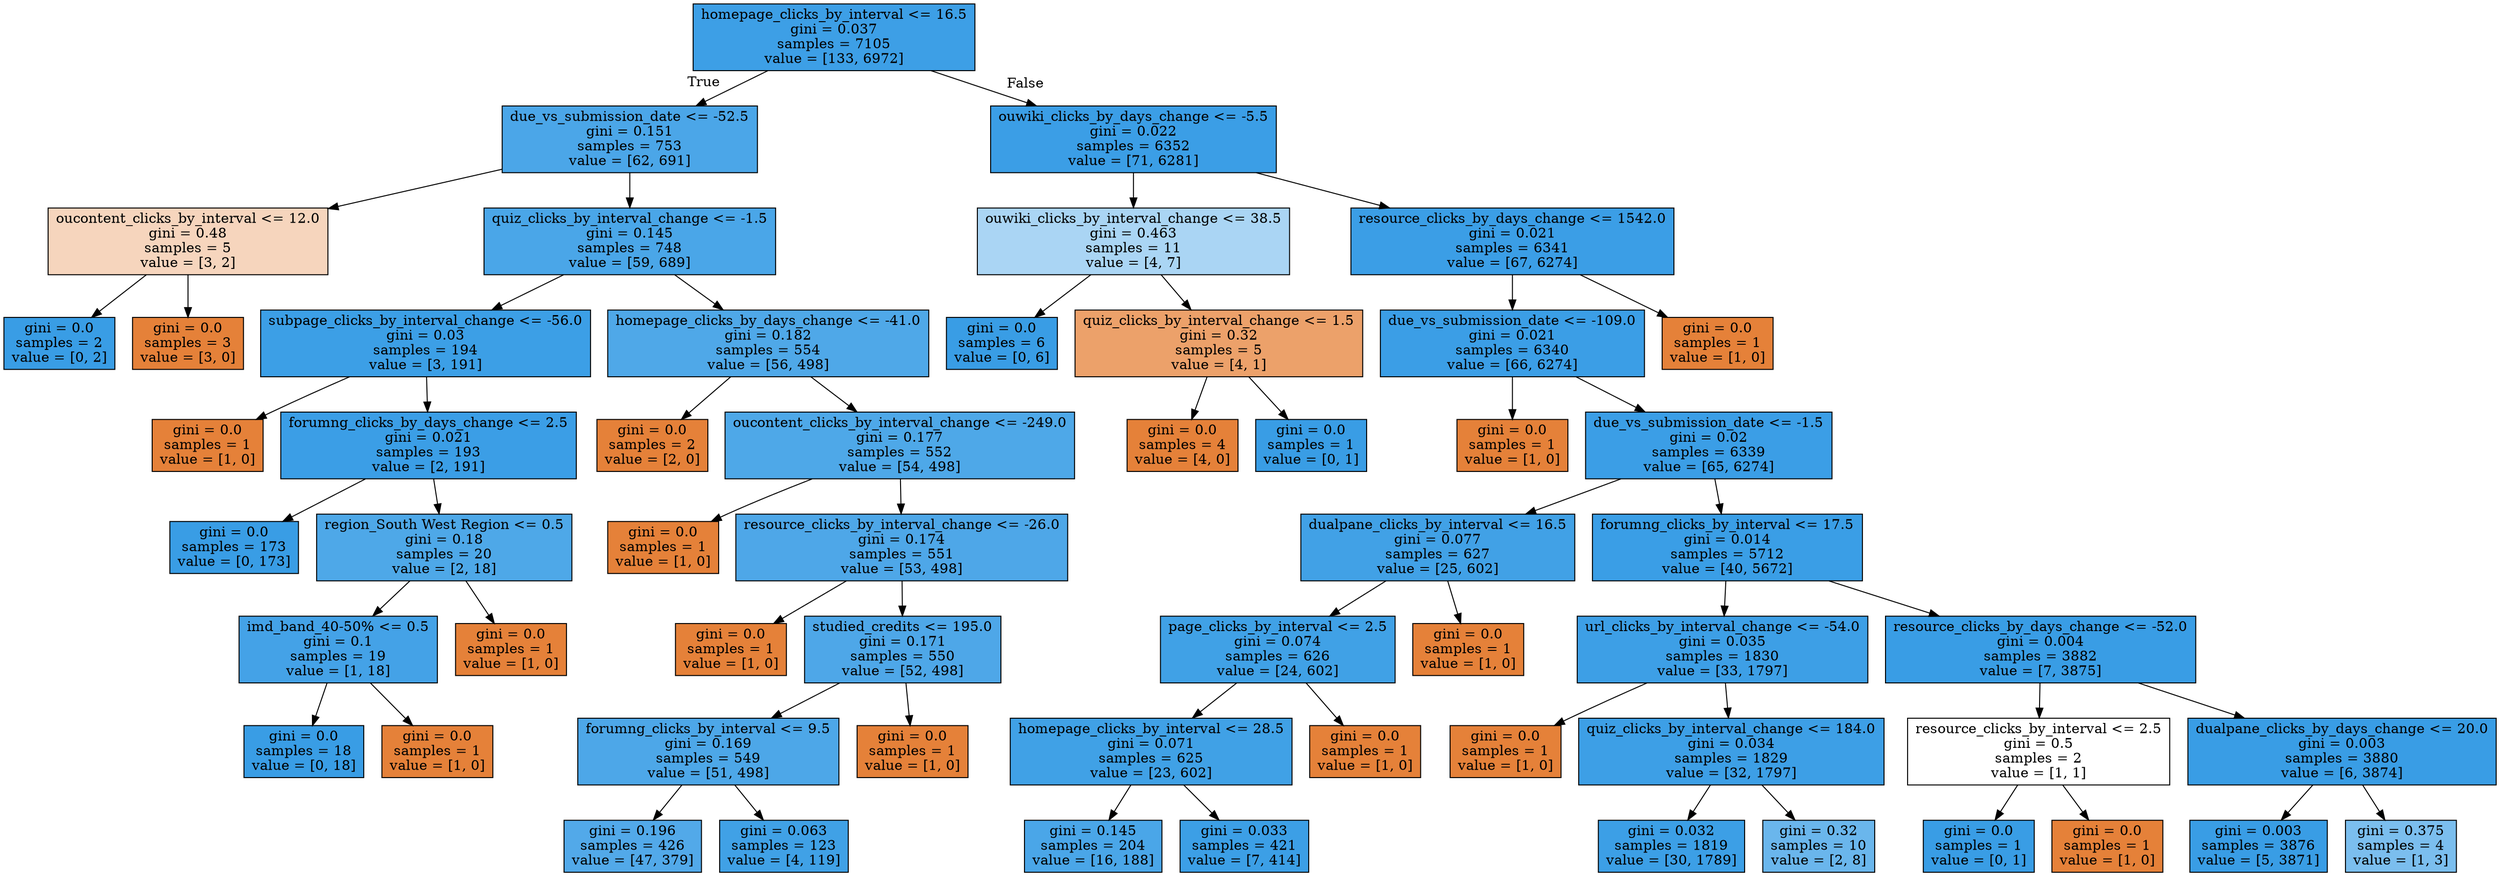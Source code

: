 digraph Tree {
node [shape=box, style="filled", color="black"] ;
0 [label="homepage_clicks_by_interval <= 16.5\ngini = 0.037\nsamples = 7105\nvalue = [133, 6972]", fillcolor="#399de5fa"] ;
1 [label="due_vs_submission_date <= -52.5\ngini = 0.151\nsamples = 753\nvalue = [62, 691]", fillcolor="#399de5e8"] ;
0 -> 1 [labeldistance=2.5, labelangle=45, headlabel="True"] ;
2 [label="oucontent_clicks_by_interval <= 12.0\ngini = 0.48\nsamples = 5\nvalue = [3, 2]", fillcolor="#e5813955"] ;
1 -> 2 ;
3 [label="gini = 0.0\nsamples = 2\nvalue = [0, 2]", fillcolor="#399de5ff"] ;
2 -> 3 ;
4 [label="gini = 0.0\nsamples = 3\nvalue = [3, 0]", fillcolor="#e58139ff"] ;
2 -> 4 ;
5 [label="quiz_clicks_by_interval_change <= -1.5\ngini = 0.145\nsamples = 748\nvalue = [59, 689]", fillcolor="#399de5e9"] ;
1 -> 5 ;
6 [label="subpage_clicks_by_interval_change <= -56.0\ngini = 0.03\nsamples = 194\nvalue = [3, 191]", fillcolor="#399de5fb"] ;
5 -> 6 ;
7 [label="gini = 0.0\nsamples = 1\nvalue = [1, 0]", fillcolor="#e58139ff"] ;
6 -> 7 ;
8 [label="forumng_clicks_by_days_change <= 2.5\ngini = 0.021\nsamples = 193\nvalue = [2, 191]", fillcolor="#399de5fc"] ;
6 -> 8 ;
9 [label="gini = 0.0\nsamples = 173\nvalue = [0, 173]", fillcolor="#399de5ff"] ;
8 -> 9 ;
10 [label="region_South West Region <= 0.5\ngini = 0.18\nsamples = 20\nvalue = [2, 18]", fillcolor="#399de5e3"] ;
8 -> 10 ;
11 [label="imd_band_40-50% <= 0.5\ngini = 0.1\nsamples = 19\nvalue = [1, 18]", fillcolor="#399de5f1"] ;
10 -> 11 ;
12 [label="gini = 0.0\nsamples = 18\nvalue = [0, 18]", fillcolor="#399de5ff"] ;
11 -> 12 ;
13 [label="gini = 0.0\nsamples = 1\nvalue = [1, 0]", fillcolor="#e58139ff"] ;
11 -> 13 ;
14 [label="gini = 0.0\nsamples = 1\nvalue = [1, 0]", fillcolor="#e58139ff"] ;
10 -> 14 ;
15 [label="homepage_clicks_by_days_change <= -41.0\ngini = 0.182\nsamples = 554\nvalue = [56, 498]", fillcolor="#399de5e2"] ;
5 -> 15 ;
16 [label="gini = 0.0\nsamples = 2\nvalue = [2, 0]", fillcolor="#e58139ff"] ;
15 -> 16 ;
17 [label="oucontent_clicks_by_interval_change <= -249.0\ngini = 0.177\nsamples = 552\nvalue = [54, 498]", fillcolor="#399de5e3"] ;
15 -> 17 ;
18 [label="gini = 0.0\nsamples = 1\nvalue = [1, 0]", fillcolor="#e58139ff"] ;
17 -> 18 ;
19 [label="resource_clicks_by_interval_change <= -26.0\ngini = 0.174\nsamples = 551\nvalue = [53, 498]", fillcolor="#399de5e4"] ;
17 -> 19 ;
20 [label="gini = 0.0\nsamples = 1\nvalue = [1, 0]", fillcolor="#e58139ff"] ;
19 -> 20 ;
21 [label="studied_credits <= 195.0\ngini = 0.171\nsamples = 550\nvalue = [52, 498]", fillcolor="#399de5e4"] ;
19 -> 21 ;
22 [label="forumng_clicks_by_interval <= 9.5\ngini = 0.169\nsamples = 549\nvalue = [51, 498]", fillcolor="#399de5e5"] ;
21 -> 22 ;
23 [label="gini = 0.196\nsamples = 426\nvalue = [47, 379]", fillcolor="#399de5df"] ;
22 -> 23 ;
24 [label="gini = 0.063\nsamples = 123\nvalue = [4, 119]", fillcolor="#399de5f6"] ;
22 -> 24 ;
25 [label="gini = 0.0\nsamples = 1\nvalue = [1, 0]", fillcolor="#e58139ff"] ;
21 -> 25 ;
26 [label="ouwiki_clicks_by_days_change <= -5.5\ngini = 0.022\nsamples = 6352\nvalue = [71, 6281]", fillcolor="#399de5fc"] ;
0 -> 26 [labeldistance=2.5, labelangle=-45, headlabel="False"] ;
27 [label="ouwiki_clicks_by_interval_change <= 38.5\ngini = 0.463\nsamples = 11\nvalue = [4, 7]", fillcolor="#399de56d"] ;
26 -> 27 ;
28 [label="gini = 0.0\nsamples = 6\nvalue = [0, 6]", fillcolor="#399de5ff"] ;
27 -> 28 ;
29 [label="quiz_clicks_by_interval_change <= 1.5\ngini = 0.32\nsamples = 5\nvalue = [4, 1]", fillcolor="#e58139bf"] ;
27 -> 29 ;
30 [label="gini = 0.0\nsamples = 4\nvalue = [4, 0]", fillcolor="#e58139ff"] ;
29 -> 30 ;
31 [label="gini = 0.0\nsamples = 1\nvalue = [0, 1]", fillcolor="#399de5ff"] ;
29 -> 31 ;
32 [label="resource_clicks_by_days_change <= 1542.0\ngini = 0.021\nsamples = 6341\nvalue = [67, 6274]", fillcolor="#399de5fc"] ;
26 -> 32 ;
33 [label="due_vs_submission_date <= -109.0\ngini = 0.021\nsamples = 6340\nvalue = [66, 6274]", fillcolor="#399de5fc"] ;
32 -> 33 ;
34 [label="gini = 0.0\nsamples = 1\nvalue = [1, 0]", fillcolor="#e58139ff"] ;
33 -> 34 ;
35 [label="due_vs_submission_date <= -1.5\ngini = 0.02\nsamples = 6339\nvalue = [65, 6274]", fillcolor="#399de5fc"] ;
33 -> 35 ;
36 [label="dualpane_clicks_by_interval <= 16.5\ngini = 0.077\nsamples = 627\nvalue = [25, 602]", fillcolor="#399de5f4"] ;
35 -> 36 ;
37 [label="page_clicks_by_interval <= 2.5\ngini = 0.074\nsamples = 626\nvalue = [24, 602]", fillcolor="#399de5f5"] ;
36 -> 37 ;
38 [label="homepage_clicks_by_interval <= 28.5\ngini = 0.071\nsamples = 625\nvalue = [23, 602]", fillcolor="#399de5f5"] ;
37 -> 38 ;
39 [label="gini = 0.145\nsamples = 204\nvalue = [16, 188]", fillcolor="#399de5e9"] ;
38 -> 39 ;
40 [label="gini = 0.033\nsamples = 421\nvalue = [7, 414]", fillcolor="#399de5fb"] ;
38 -> 40 ;
41 [label="gini = 0.0\nsamples = 1\nvalue = [1, 0]", fillcolor="#e58139ff"] ;
37 -> 41 ;
42 [label="gini = 0.0\nsamples = 1\nvalue = [1, 0]", fillcolor="#e58139ff"] ;
36 -> 42 ;
43 [label="forumng_clicks_by_interval <= 17.5\ngini = 0.014\nsamples = 5712\nvalue = [40, 5672]", fillcolor="#399de5fd"] ;
35 -> 43 ;
44 [label="url_clicks_by_interval_change <= -54.0\ngini = 0.035\nsamples = 1830\nvalue = [33, 1797]", fillcolor="#399de5fa"] ;
43 -> 44 ;
45 [label="gini = 0.0\nsamples = 1\nvalue = [1, 0]", fillcolor="#e58139ff"] ;
44 -> 45 ;
46 [label="quiz_clicks_by_interval_change <= 184.0\ngini = 0.034\nsamples = 1829\nvalue = [32, 1797]", fillcolor="#399de5fa"] ;
44 -> 46 ;
47 [label="gini = 0.032\nsamples = 1819\nvalue = [30, 1789]", fillcolor="#399de5fb"] ;
46 -> 47 ;
48 [label="gini = 0.32\nsamples = 10\nvalue = [2, 8]", fillcolor="#399de5bf"] ;
46 -> 48 ;
49 [label="resource_clicks_by_days_change <= -52.0\ngini = 0.004\nsamples = 3882\nvalue = [7, 3875]", fillcolor="#399de5ff"] ;
43 -> 49 ;
50 [label="resource_clicks_by_interval <= 2.5\ngini = 0.5\nsamples = 2\nvalue = [1, 1]", fillcolor="#e5813900"] ;
49 -> 50 ;
51 [label="gini = 0.0\nsamples = 1\nvalue = [0, 1]", fillcolor="#399de5ff"] ;
50 -> 51 ;
52 [label="gini = 0.0\nsamples = 1\nvalue = [1, 0]", fillcolor="#e58139ff"] ;
50 -> 52 ;
53 [label="dualpane_clicks_by_days_change <= 20.0\ngini = 0.003\nsamples = 3880\nvalue = [6, 3874]", fillcolor="#399de5ff"] ;
49 -> 53 ;
54 [label="gini = 0.003\nsamples = 3876\nvalue = [5, 3871]", fillcolor="#399de5ff"] ;
53 -> 54 ;
55 [label="gini = 0.375\nsamples = 4\nvalue = [1, 3]", fillcolor="#399de5aa"] ;
53 -> 55 ;
56 [label="gini = 0.0\nsamples = 1\nvalue = [1, 0]", fillcolor="#e58139ff"] ;
32 -> 56 ;
}